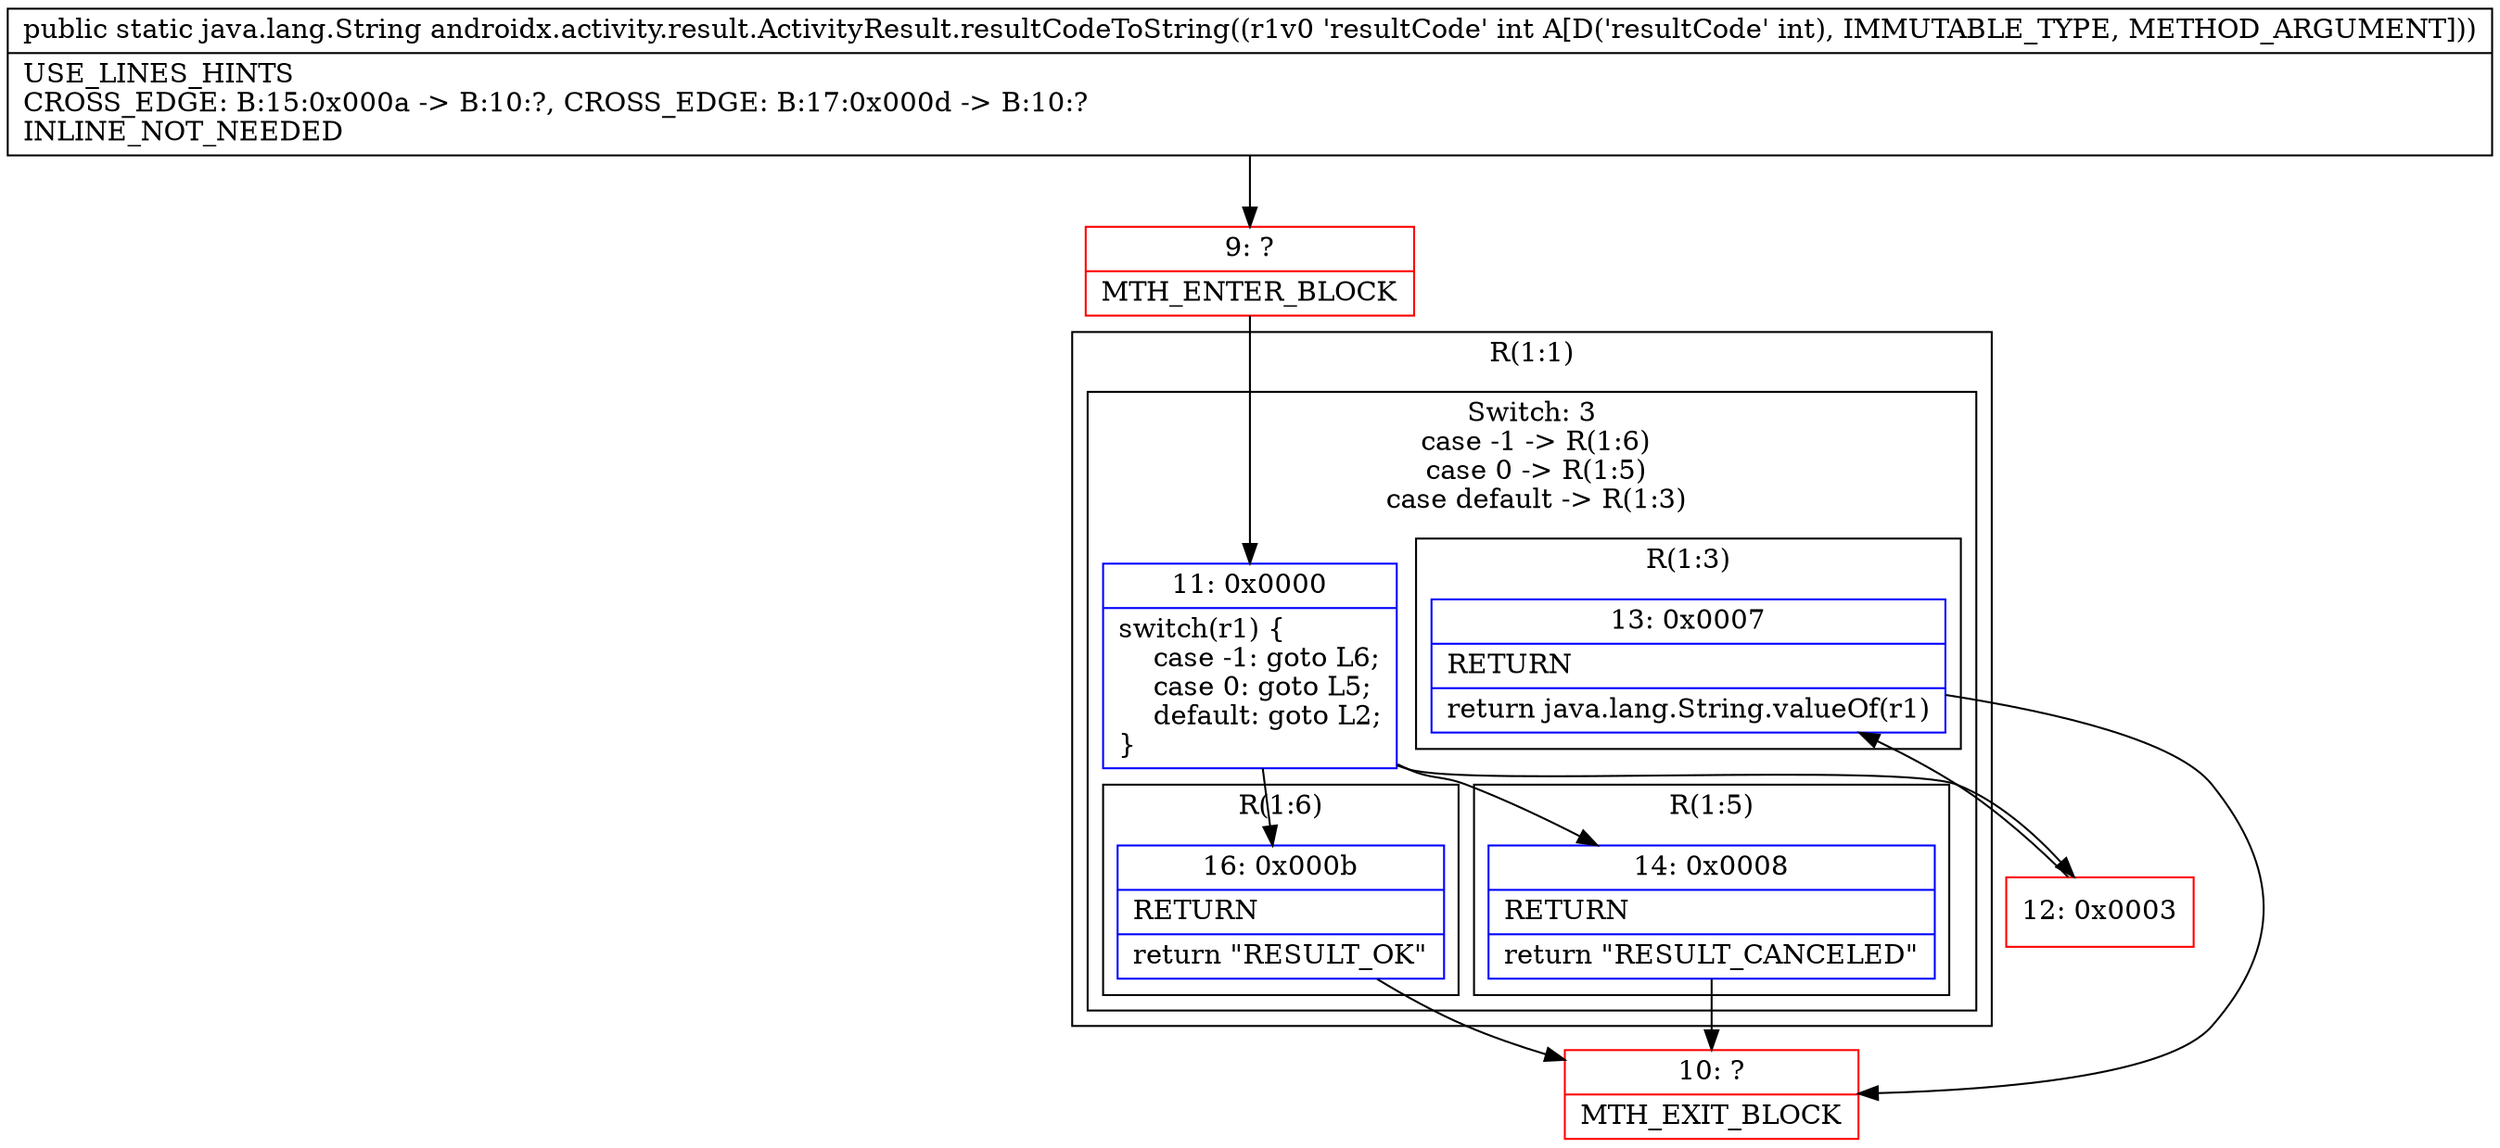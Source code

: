 digraph "CFG forandroidx.activity.result.ActivityResult.resultCodeToString(I)Ljava\/lang\/String;" {
subgraph cluster_Region_2037274690 {
label = "R(1:1)";
node [shape=record,color=blue];
subgraph cluster_SwitchRegion_1671862987 {
label = "Switch: 3
 case -1 -> R(1:6)
 case 0 -> R(1:5)
 case default -> R(1:3)";
node [shape=record,color=blue];
Node_11 [shape=record,label="{11\:\ 0x0000|switch(r1) \{\l    case \-1: goto L6;\l    case 0: goto L5;\l    default: goto L2;\l\}\l}"];
subgraph cluster_Region_971407785 {
label = "R(1:6)";
node [shape=record,color=blue];
Node_16 [shape=record,label="{16\:\ 0x000b|RETURN\l|return \"RESULT_OK\"\l}"];
}
subgraph cluster_Region_2110915451 {
label = "R(1:5)";
node [shape=record,color=blue];
Node_14 [shape=record,label="{14\:\ 0x0008|RETURN\l|return \"RESULT_CANCELED\"\l}"];
}
subgraph cluster_Region_1987442891 {
label = "R(1:3)";
node [shape=record,color=blue];
Node_13 [shape=record,label="{13\:\ 0x0007|RETURN\l|return java.lang.String.valueOf(r1)\l}"];
}
}
}
Node_9 [shape=record,color=red,label="{9\:\ ?|MTH_ENTER_BLOCK\l}"];
Node_12 [shape=record,color=red,label="{12\:\ 0x0003}"];
Node_10 [shape=record,color=red,label="{10\:\ ?|MTH_EXIT_BLOCK\l}"];
MethodNode[shape=record,label="{public static java.lang.String androidx.activity.result.ActivityResult.resultCodeToString((r1v0 'resultCode' int A[D('resultCode' int), IMMUTABLE_TYPE, METHOD_ARGUMENT]))  | USE_LINES_HINTS\lCROSS_EDGE: B:15:0x000a \-\> B:10:?, CROSS_EDGE: B:17:0x000d \-\> B:10:?\lINLINE_NOT_NEEDED\l}"];
MethodNode -> Node_9;Node_11 -> Node_12;
Node_11 -> Node_14;
Node_11 -> Node_16;
Node_16 -> Node_10;
Node_14 -> Node_10;
Node_13 -> Node_10;
Node_9 -> Node_11;
Node_12 -> Node_13;
}

